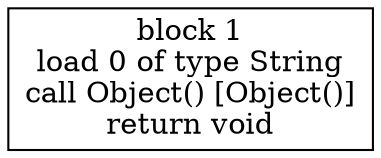 digraph "String()" {
size = "11,7.5";
codeblock_1 [ shape = box, label = "block 1\nload 0 of type String\ncall Object() [Object()]\nreturn void"];
}